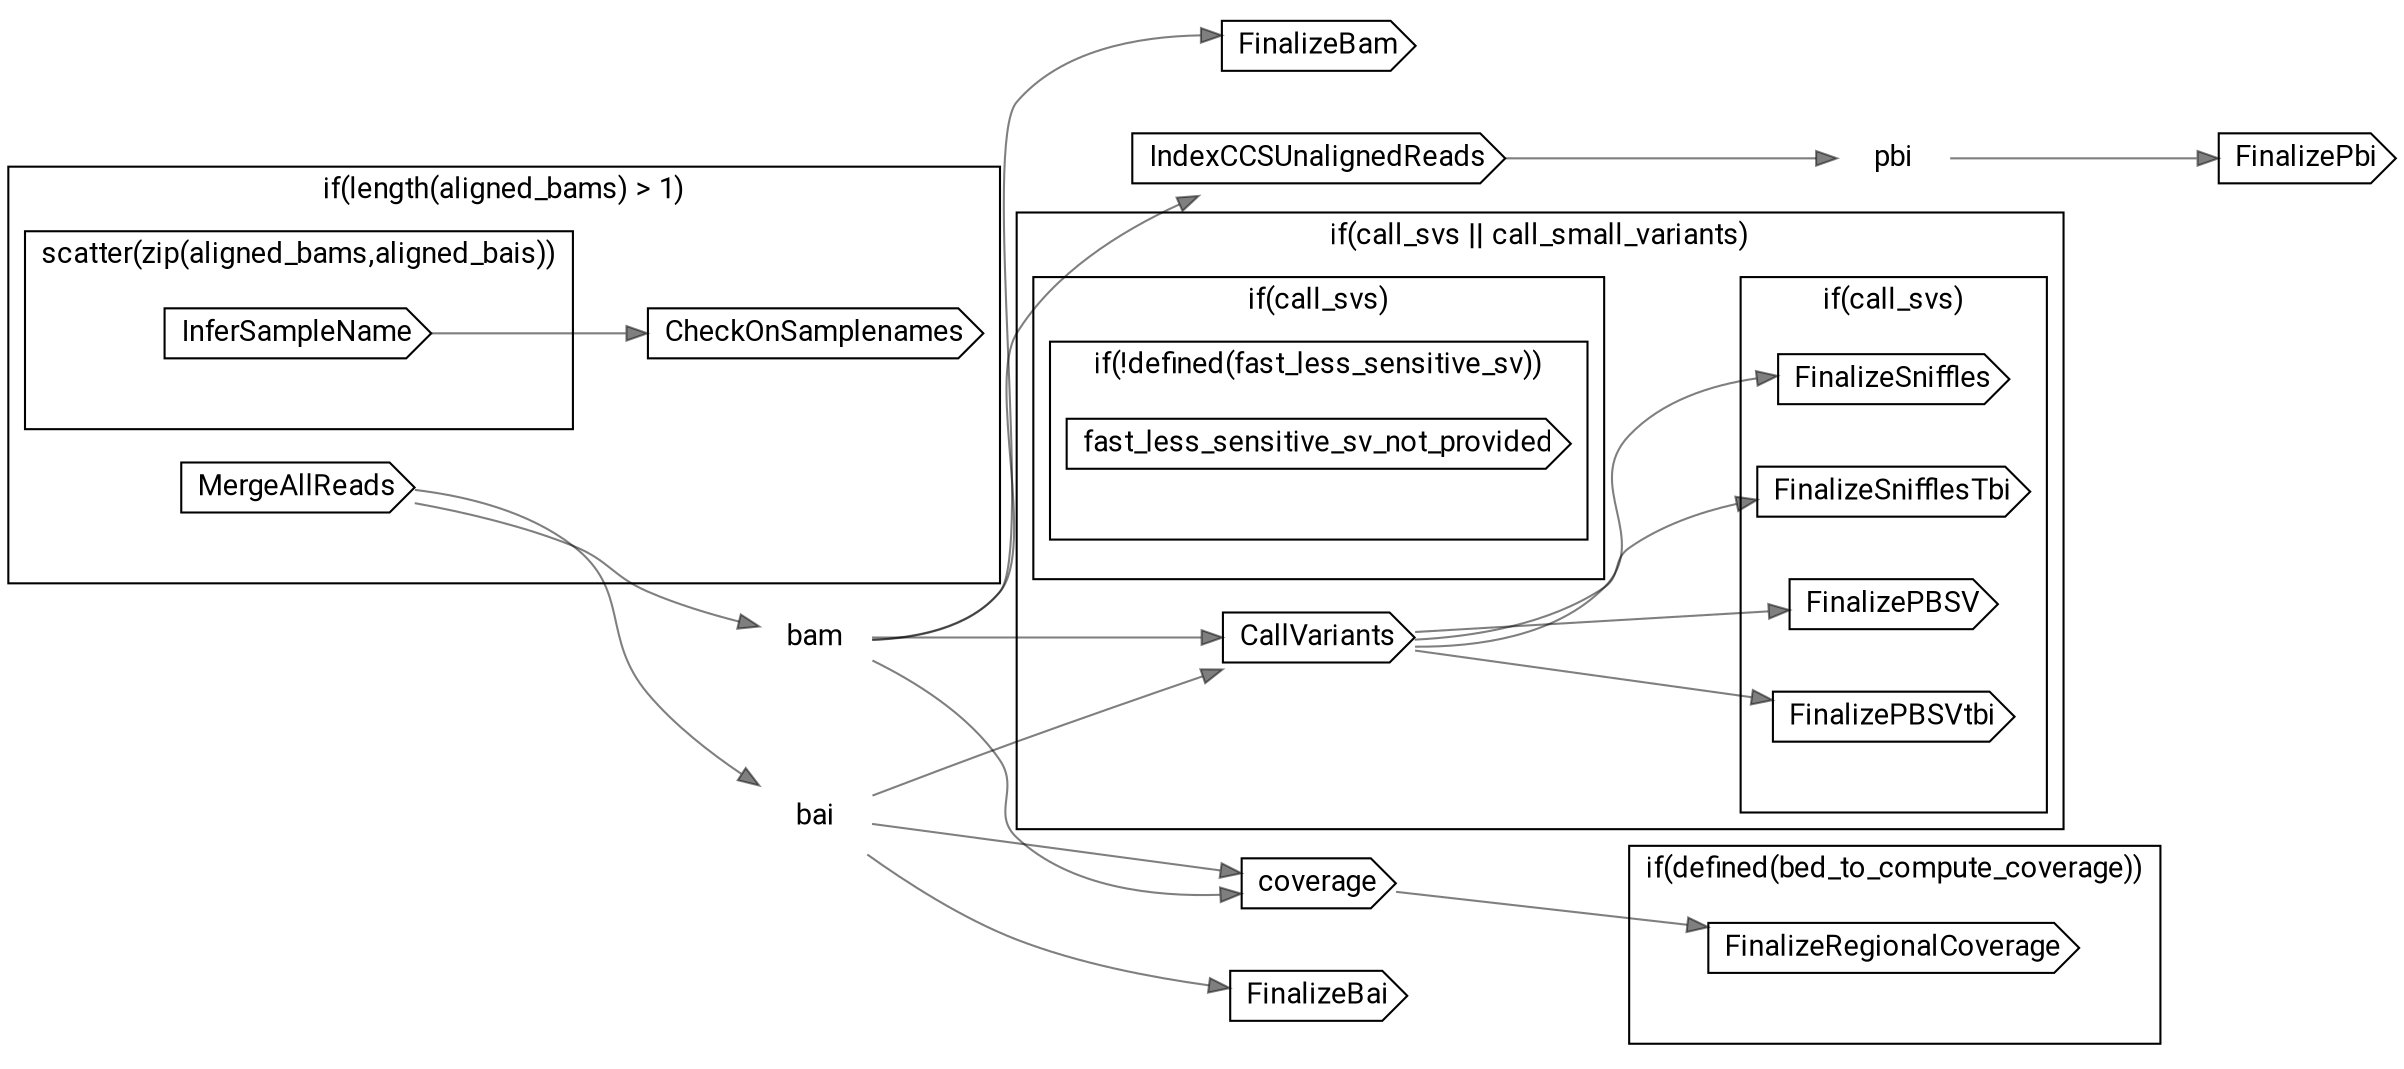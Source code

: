 // PBCLRWholeGenome
digraph {
	compound=true rankdir=LR
	node [fontname=Roboto]
	edge [color="#00000080"]
	subgraph "cluster-if-L54C5" {
		fontname=Roboto label="if(length(aligned_bams) > 1)" rank=same
		subgraph "cluster-scatter-L55C9-pair" {
			fontname=Roboto label="scatter(zip(aligned_bams,aligned_bais))" rank=same
			"call-InferSampleName" [label=InferSampleName shape=cds]
			"scatter-L55C9-pair" [label="" height=0 margin=0 style=invis width=0]
		}
		"call-CheckOnSamplenames" [label=CheckOnSamplenames shape=cds]
		"call-MergeAllReads" [label=MergeAllReads shape=cds]
		"if-L54C5" [label="" height=0 margin=0 style=invis width=0]
	}
	"decl-bam" [label=bam shape=plaintext]
	"decl-bai" [label=bai shape=plaintext]
	"call-IndexCCSUnalignedReads" [label=IndexCCSUnalignedReads shape=cds]
	"decl-pbi" [label=pbi shape=plaintext]
	"call-coverage" [label=coverage shape=cds]
	"call-FinalizeBam" [label=FinalizeBam shape=cds]
	"call-FinalizeBai" [label=FinalizeBai shape=cds]
	"call-FinalizePbi" [label=FinalizePbi shape=cds]
	subgraph "cluster-if-L83C5" {
		fontname=Roboto label="if(defined(bed_to_compute_coverage))" rank=same
		"call-FinalizeRegionalCoverage" [label=FinalizeRegionalCoverage shape=cds]
		"if-L83C5" [label="" height=0 margin=0 style=invis width=0]
	}
	subgraph "cluster-if-L85C5" {
		fontname=Roboto label="if(call_svs || call_small_variants)" rank=same
		subgraph "cluster-if-L88C9" {
			fontname=Roboto label="if(call_svs)" rank=same
			subgraph "cluster-if-L89C13" {
				fontname=Roboto label="if(!defined(fast_less_sensitive_sv))" rank=same
				"call-fast_less_sensitive_sv_not_provided" [label=fast_less_sensitive_sv_not_provided shape=cds]
				"if-L89C13" [label="" height=0 margin=0 style=invis width=0]
			}
			"if-L88C9" [label="" height=0 margin=0 style=invis width=0]
		}
		"call-CallVariants" [label=CallVariants shape=cds]
		subgraph "cluster-if-L114C9" {
			fontname=Roboto label="if(call_svs)" rank=same
			"call-FinalizePBSV" [label=FinalizePBSV shape=cds]
			"call-FinalizePBSVtbi" [label=FinalizePBSVtbi shape=cds]
			"call-FinalizeSniffles" [label=FinalizeSniffles shape=cds]
			"call-FinalizeSnifflesTbi" [label=FinalizeSnifflesTbi shape=cds]
			"if-L114C9" [label="" height=0 margin=0 style=invis width=0]
		}
		"if-L85C5" [label="" height=0 margin=0 style=invis width=0]
	}
	"call-InferSampleName" -> "call-CheckOnSamplenames"
	"call-MergeAllReads" -> "decl-bam"
	"call-MergeAllReads" -> "decl-bai"
	"decl-bam" -> "call-IndexCCSUnalignedReads"
	"call-IndexCCSUnalignedReads" -> "decl-pbi"
	"decl-bam" -> "call-coverage"
	"decl-bai" -> "call-coverage"
	"decl-bam" -> "call-FinalizeBam"
	"decl-bai" -> "call-FinalizeBai"
	"decl-pbi" -> "call-FinalizePbi"
	"call-coverage" -> "call-FinalizeRegionalCoverage"
	"decl-bai" -> "call-CallVariants"
	"decl-bam" -> "call-CallVariants"
	"call-CallVariants" -> "call-FinalizePBSV"
	"call-CallVariants" -> "call-FinalizePBSVtbi"
	"call-CallVariants" -> "call-FinalizeSniffles"
	"call-CallVariants" -> "call-FinalizeSnifflesTbi"
}
